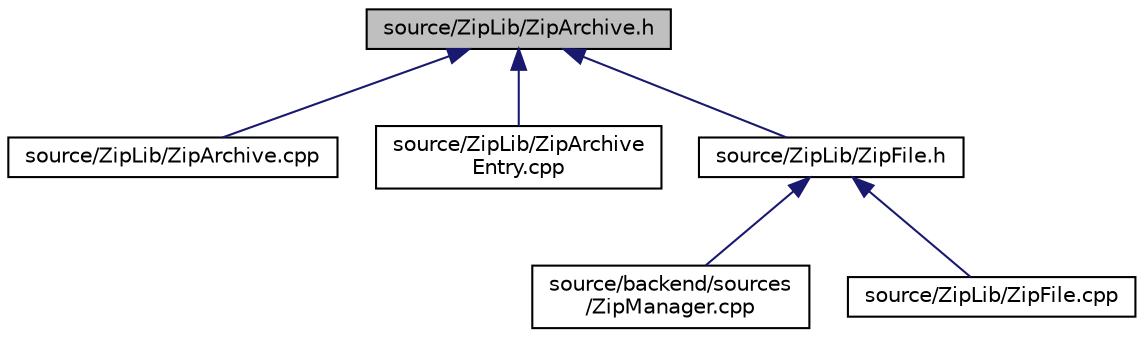 digraph "source/ZipLib/ZipArchive.h"
{
 // LATEX_PDF_SIZE
  edge [fontname="Helvetica",fontsize="10",labelfontname="Helvetica",labelfontsize="10"];
  node [fontname="Helvetica",fontsize="10",shape=record];
  Node1 [label="source/ZipLib/ZipArchive.h",height=0.2,width=0.4,color="black", fillcolor="grey75", style="filled", fontcolor="black",tooltip=" "];
  Node1 -> Node2 [dir="back",color="midnightblue",fontsize="10",style="solid",fontname="Helvetica"];
  Node2 [label="source/ZipLib/ZipArchive.cpp",height=0.2,width=0.4,color="black", fillcolor="white", style="filled",URL="$_zip_archive_8cpp.html",tooltip=" "];
  Node1 -> Node3 [dir="back",color="midnightblue",fontsize="10",style="solid",fontname="Helvetica"];
  Node3 [label="source/ZipLib/ZipArchive\lEntry.cpp",height=0.2,width=0.4,color="black", fillcolor="white", style="filled",URL="$_zip_archive_entry_8cpp.html",tooltip=" "];
  Node1 -> Node4 [dir="back",color="midnightblue",fontsize="10",style="solid",fontname="Helvetica"];
  Node4 [label="source/ZipLib/ZipFile.h",height=0.2,width=0.4,color="black", fillcolor="white", style="filled",URL="$_zip_file_8h.html",tooltip=" "];
  Node4 -> Node5 [dir="back",color="midnightblue",fontsize="10",style="solid",fontname="Helvetica"];
  Node5 [label="source/backend/sources\l/ZipManager.cpp",height=0.2,width=0.4,color="black", fillcolor="white", style="filled",URL="$_zip_manager_8cpp.html",tooltip=" "];
  Node4 -> Node6 [dir="back",color="midnightblue",fontsize="10",style="solid",fontname="Helvetica"];
  Node6 [label="source/ZipLib/ZipFile.cpp",height=0.2,width=0.4,color="black", fillcolor="white", style="filled",URL="$_zip_file_8cpp.html",tooltip=" "];
}
